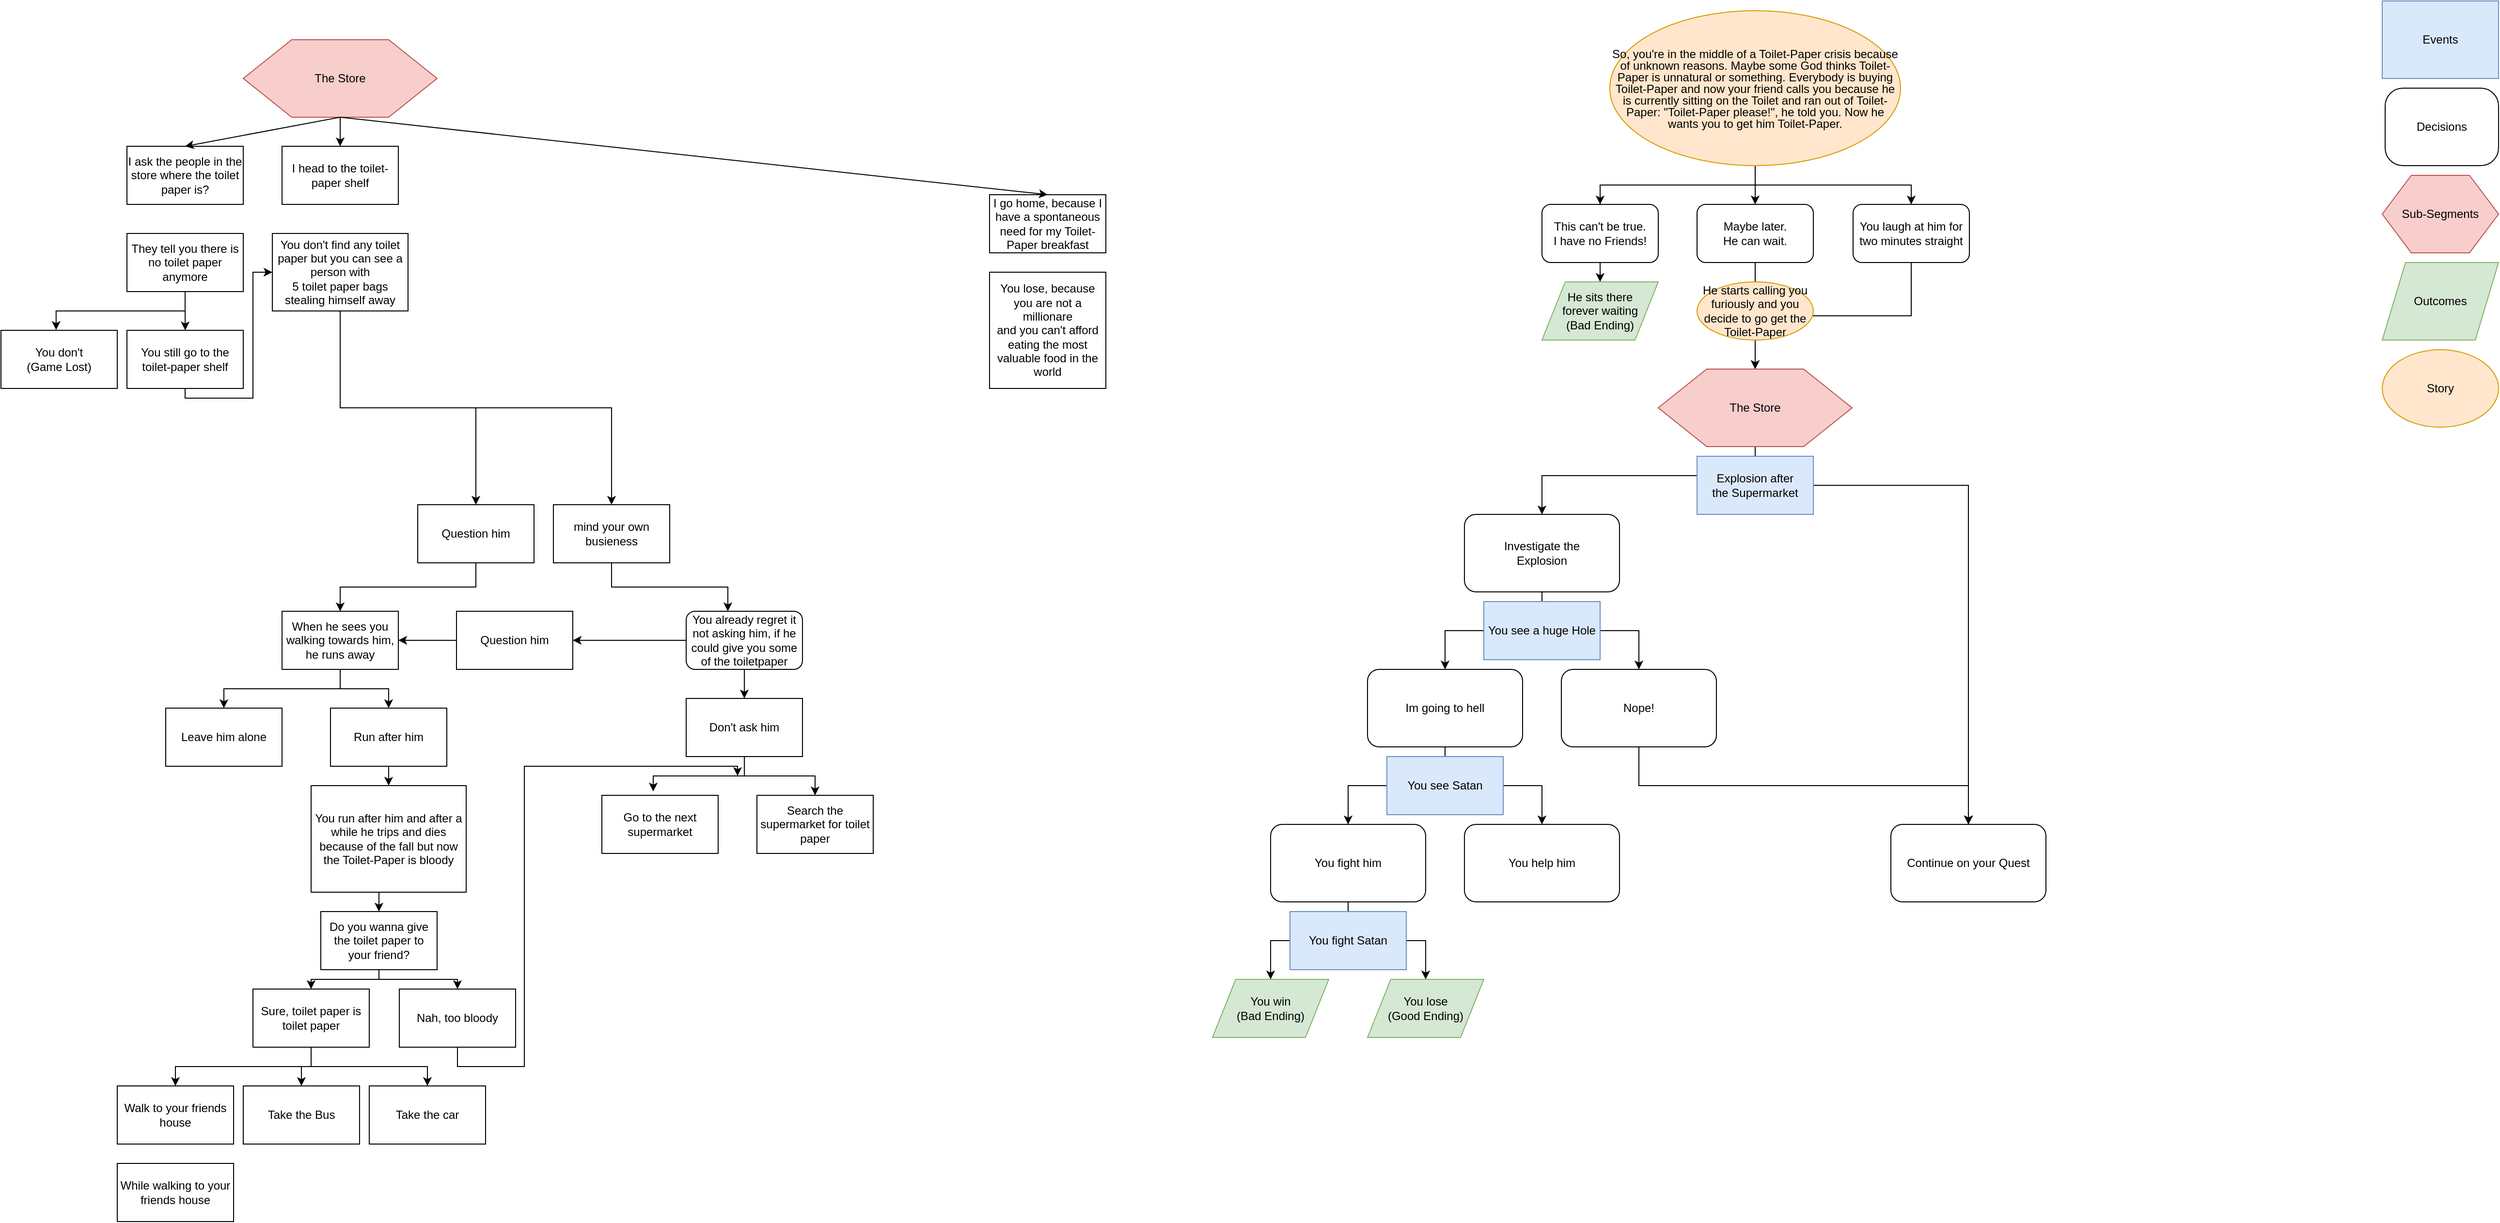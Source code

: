 <mxfile version="12.8.9" type="github">
  <diagram id="Qn3-nG2EIfxCC5e99ubx" name="Page-1">
    <mxGraphModel dx="2652" dy="380" grid="1" gridSize="10" guides="1" tooltips="1" connect="1" arrows="1" fold="1" page="0" pageScale="1" pageWidth="1169" pageHeight="827" background="none" math="0" shadow="0">
      <root>
        <mxCell id="0" />
        <mxCell id="1" parent="0" />
        <mxCell id="OO5MdOur09zsrJe4_zCE-7" style="edgeStyle=orthogonalEdgeStyle;rounded=0;orthogonalLoop=1;jettySize=auto;html=1;exitX=0.5;exitY=1;exitDx=0;exitDy=0;entryX=0.5;entryY=0;entryDx=0;entryDy=0;" parent="1" target="qTc8x9LIwxy68OP4qptk-5" edge="1">
          <mxGeometry relative="1" as="geometry">
            <Array as="points">
              <mxPoint x="60" y="500" />
              <mxPoint x="280" y="500" />
            </Array>
            <mxPoint x="60" y="460" as="sourcePoint" />
          </mxGeometry>
        </mxCell>
        <mxCell id="w2yHV6jO7LddsXgPNAkQ-8" style="edgeStyle=orthogonalEdgeStyle;rounded=0;orthogonalLoop=1;jettySize=auto;html=1;exitX=0.5;exitY=1;exitDx=0;exitDy=0;entryX=0.5;entryY=0;entryDx=0;entryDy=0;" parent="1" source="qTc8x9LIwxy68OP4qptk-10" target="qTc8x9LIwxy68OP4qptk-4" edge="1">
          <mxGeometry relative="1" as="geometry">
            <mxPoint x="60" y="450" as="sourcePoint" />
            <Array as="points">
              <mxPoint x="60" y="490" />
              <mxPoint x="-160" y="490" />
            </Array>
          </mxGeometry>
        </mxCell>
        <mxCell id="w2yHV6jO7LddsXgPNAkQ-9" style="edgeStyle=orthogonalEdgeStyle;rounded=0;orthogonalLoop=1;jettySize=auto;html=1;exitX=0.5;exitY=1;exitDx=0;exitDy=0;entryX=0.5;entryY=0;entryDx=0;entryDy=0;" parent="1" target="qTc8x9LIwxy68OP4qptk-5" edge="1">
          <mxGeometry relative="1" as="geometry">
            <Array as="points">
              <mxPoint x="60" y="500" />
              <mxPoint x="280" y="500" />
            </Array>
            <mxPoint x="60" y="460" as="sourcePoint" />
          </mxGeometry>
        </mxCell>
        <mxCell id="w2yHV6jO7LddsXgPNAkQ-10" style="edgeStyle=orthogonalEdgeStyle;rounded=0;orthogonalLoop=1;jettySize=auto;html=1;exitX=0.5;exitY=1;exitDx=0;exitDy=0;entryX=0.5;entryY=0;entryDx=0;entryDy=0;" parent="1" source="qTc8x9LIwxy68OP4qptk-4" target="w2yHV6jO7LddsXgPNAkQ-2" edge="1">
          <mxGeometry relative="1" as="geometry" />
        </mxCell>
        <mxCell id="w2yHV6jO7LddsXgPNAkQ-13" style="edgeStyle=orthogonalEdgeStyle;rounded=0;orthogonalLoop=1;jettySize=auto;html=1;exitX=0.5;exitY=1;exitDx=0;exitDy=0;entryX=0.5;entryY=0;entryDx=0;entryDy=0;" parent="1" source="qTc8x9LIwxy68OP4qptk-4" target="w2yHV6jO7LddsXgPNAkQ-11" edge="1">
          <mxGeometry relative="1" as="geometry" />
        </mxCell>
        <mxCell id="qTc8x9LIwxy68OP4qptk-4" value="Investigate the&lt;br&gt;Explosion" style="rounded=1;whiteSpace=wrap;html=1;" parent="1" vertex="1">
          <mxGeometry x="-240" y="530" width="160" height="80" as="geometry" />
        </mxCell>
        <mxCell id="qTc8x9LIwxy68OP4qptk-5" value="Continue on your Quest" style="rounded=1;whiteSpace=wrap;html=1;" parent="1" vertex="1">
          <mxGeometry x="200" y="850" width="160" height="80" as="geometry" />
        </mxCell>
        <mxCell id="w2yHV6jO7LddsXgPNAkQ-37" style="edgeStyle=orthogonalEdgeStyle;rounded=0;orthogonalLoop=1;jettySize=auto;html=1;exitX=0.5;exitY=1;exitDx=0;exitDy=0;entryX=0.5;entryY=0;entryDx=0;entryDy=0;" parent="1" source="w2yHV6jO7LddsXgPNAkQ-2" target="w2yHV6jO7LddsXgPNAkQ-36" edge="1">
          <mxGeometry relative="1" as="geometry" />
        </mxCell>
        <mxCell id="w2yHV6jO7LddsXgPNAkQ-38" style="edgeStyle=orthogonalEdgeStyle;rounded=0;orthogonalLoop=1;jettySize=auto;html=1;exitX=0.5;exitY=1;exitDx=0;exitDy=0;entryX=0.5;entryY=0;entryDx=0;entryDy=0;" parent="1" source="w2yHV6jO7LddsXgPNAkQ-2" target="w2yHV6jO7LddsXgPNAkQ-35" edge="1">
          <mxGeometry relative="1" as="geometry" />
        </mxCell>
        <mxCell id="w2yHV6jO7LddsXgPNAkQ-2" value="Im going to hell" style="rounded=1;whiteSpace=wrap;html=1;" parent="1" vertex="1">
          <mxGeometry x="-340" y="690" width="160" height="80" as="geometry" />
        </mxCell>
        <mxCell id="w2yHV6jO7LddsXgPNAkQ-3" value="You see a huge Hole" style="rounded=0;whiteSpace=wrap;html=1;fillColor=#dae8fc;strokeColor=#6c8ebf;" parent="1" vertex="1">
          <mxGeometry x="-220" y="620" width="120" height="60" as="geometry" />
        </mxCell>
        <mxCell id="ga1ZJdMdY6wzrTvUTJqG-1" style="edgeStyle=orthogonalEdgeStyle;rounded=0;orthogonalLoop=1;jettySize=auto;html=1;exitX=0.5;exitY=1;exitDx=0;exitDy=0;entryX=0.5;entryY=0;entryDx=0;entryDy=0;" parent="1" source="w2yHV6jO7LddsXgPNAkQ-11" target="qTc8x9LIwxy68OP4qptk-5" edge="1">
          <mxGeometry relative="1" as="geometry" />
        </mxCell>
        <mxCell id="w2yHV6jO7LddsXgPNAkQ-11" value="Nope!" style="rounded=1;whiteSpace=wrap;html=1;" parent="1" vertex="1">
          <mxGeometry x="-140" y="690" width="160" height="80" as="geometry" />
        </mxCell>
        <mxCell id="w2yHV6jO7LddsXgPNAkQ-18" value="Events" style="rounded=0;whiteSpace=wrap;html=1;fillColor=#dae8fc;strokeColor=#6c8ebf;" parent="1" vertex="1">
          <mxGeometry x="707" width="120" height="80" as="geometry" />
        </mxCell>
        <mxCell id="w2yHV6jO7LddsXgPNAkQ-19" value="Decisions" style="rounded=1;whiteSpace=wrap;html=1;arcSize=23;" parent="1" vertex="1">
          <mxGeometry x="710" y="90" width="117" height="80" as="geometry" />
        </mxCell>
        <mxCell id="w2yHV6jO7LddsXgPNAkQ-21" value="Outcomes" style="shape=parallelogram;perimeter=parallelogramPerimeter;whiteSpace=wrap;html=1;fillColor=#d5e8d4;strokeColor=#82b366;" parent="1" vertex="1">
          <mxGeometry x="707" y="270" width="120" height="80" as="geometry" />
        </mxCell>
        <mxCell id="w2yHV6jO7LddsXgPNAkQ-22" value="You win&lt;br&gt;(Bad Ending)" style="shape=parallelogram;perimeter=parallelogramPerimeter;whiteSpace=wrap;html=1;fillColor=#d5e8d4;strokeColor=#82b366;" parent="1" vertex="1">
          <mxGeometry x="-500" y="1010" width="120" height="60" as="geometry" />
        </mxCell>
        <mxCell id="w2yHV6jO7LddsXgPNAkQ-23" value="You lose&lt;br&gt;(Good Ending)" style="shape=parallelogram;perimeter=parallelogramPerimeter;whiteSpace=wrap;html=1;fillColor=#d5e8d4;strokeColor=#82b366;" parent="1" vertex="1">
          <mxGeometry x="-340" y="1010" width="120" height="60" as="geometry" />
        </mxCell>
        <mxCell id="w2yHV6jO7LddsXgPNAkQ-33" value="You see Satan" style="rounded=0;whiteSpace=wrap;html=1;fillColor=#dae8fc;strokeColor=#6c8ebf;" parent="1" vertex="1">
          <mxGeometry x="-320" y="780" width="120" height="60" as="geometry" />
        </mxCell>
        <mxCell id="w2yHV6jO7LddsXgPNAkQ-35" value="You help him" style="rounded=1;whiteSpace=wrap;html=1;" parent="1" vertex="1">
          <mxGeometry x="-240" y="850" width="160" height="80" as="geometry" />
        </mxCell>
        <mxCell id="w2yHV6jO7LddsXgPNAkQ-39" style="edgeStyle=orthogonalEdgeStyle;rounded=0;orthogonalLoop=1;jettySize=auto;html=1;exitX=0.5;exitY=1;exitDx=0;exitDy=0;entryX=0.5;entryY=0;entryDx=0;entryDy=0;" parent="1" source="w2yHV6jO7LddsXgPNAkQ-36" target="w2yHV6jO7LddsXgPNAkQ-22" edge="1">
          <mxGeometry relative="1" as="geometry" />
        </mxCell>
        <mxCell id="w2yHV6jO7LddsXgPNAkQ-40" style="edgeStyle=orthogonalEdgeStyle;rounded=0;orthogonalLoop=1;jettySize=auto;html=1;exitX=0.5;exitY=1;exitDx=0;exitDy=0;entryX=0.5;entryY=0;entryDx=0;entryDy=0;" parent="1" source="w2yHV6jO7LddsXgPNAkQ-36" target="w2yHV6jO7LddsXgPNAkQ-23" edge="1">
          <mxGeometry relative="1" as="geometry" />
        </mxCell>
        <mxCell id="w2yHV6jO7LddsXgPNAkQ-36" value="You fight him" style="rounded=1;whiteSpace=wrap;html=1;" parent="1" vertex="1">
          <mxGeometry x="-440" y="850" width="160" height="80" as="geometry" />
        </mxCell>
        <mxCell id="w2yHV6jO7LddsXgPNAkQ-17" value="You fight Satan" style="rounded=0;whiteSpace=wrap;html=1;fillColor=#dae8fc;strokeColor=#6c8ebf;" parent="1" vertex="1">
          <mxGeometry x="-420" y="940" width="120" height="60" as="geometry" />
        </mxCell>
        <mxCell id="hGm-7pk2wTPDIRRF_HYG-1" value="Story" style="ellipse;whiteSpace=wrap;html=1;fillColor=#ffe6cc;strokeColor=#d79b00;" parent="1" vertex="1">
          <mxGeometry x="707" y="360" width="120" height="80" as="geometry" />
        </mxCell>
        <mxCell id="hGm-7pk2wTPDIRRF_HYG-8" style="edgeStyle=orthogonalEdgeStyle;rounded=0;orthogonalLoop=1;jettySize=auto;html=1;exitX=0.5;exitY=1;exitDx=0;exitDy=0;entryX=0.5;entryY=0;entryDx=0;entryDy=0;" parent="1" source="hGm-7pk2wTPDIRRF_HYG-2" target="hGm-7pk2wTPDIRRF_HYG-4" edge="1">
          <mxGeometry relative="1" as="geometry" />
        </mxCell>
        <mxCell id="hGm-7pk2wTPDIRRF_HYG-9" style="edgeStyle=orthogonalEdgeStyle;rounded=0;orthogonalLoop=1;jettySize=auto;html=1;exitX=0.5;exitY=1;exitDx=0;exitDy=0;entryX=0.5;entryY=0;entryDx=0;entryDy=0;" parent="1" source="hGm-7pk2wTPDIRRF_HYG-2" target="hGm-7pk2wTPDIRRF_HYG-5" edge="1">
          <mxGeometry relative="1" as="geometry" />
        </mxCell>
        <mxCell id="hGm-7pk2wTPDIRRF_HYG-10" style="edgeStyle=orthogonalEdgeStyle;rounded=0;orthogonalLoop=1;jettySize=auto;html=1;exitX=0.5;exitY=1;exitDx=0;exitDy=0;entryX=0.5;entryY=0;entryDx=0;entryDy=0;" parent="1" source="hGm-7pk2wTPDIRRF_HYG-2" target="hGm-7pk2wTPDIRRF_HYG-6" edge="1">
          <mxGeometry relative="1" as="geometry" />
        </mxCell>
        <mxCell id="hGm-7pk2wTPDIRRF_HYG-2" value="&lt;p style=&quot;line-height: 100%&quot;&gt;So, you&#39;re in the middle of a Toilet-Paper crisis because of unknown reasons. Maybe some God thinks Toilet-Paper is unnatural or something. Everybody is buying Toilet-Paper and now your friend calls you because he is currently sitting on the Toilet and ran out of Toilet-Paper: &quot;Toilet-Paper please!&quot;, he told you. Now he wants you to get him Toilet-Paper.&lt;/p&gt;" style="ellipse;whiteSpace=wrap;html=1;fillColor=#ffe6cc;strokeColor=#d79b00;align=center;" parent="1" vertex="1">
          <mxGeometry x="-90" y="10" width="300" height="160" as="geometry" />
        </mxCell>
        <mxCell id="hGm-7pk2wTPDIRRF_HYG-13" style="edgeStyle=orthogonalEdgeStyle;rounded=0;orthogonalLoop=1;jettySize=auto;html=1;exitX=0.5;exitY=1;exitDx=0;exitDy=0;entryX=0.5;entryY=0;entryDx=0;entryDy=0;" parent="1" source="hGm-7pk2wTPDIRRF_HYG-4" target="hGm-7pk2wTPDIRRF_HYG-12" edge="1">
          <mxGeometry relative="1" as="geometry" />
        </mxCell>
        <mxCell id="hGm-7pk2wTPDIRRF_HYG-4" value="This can&#39;t be true.&lt;br&gt;I have no Friends!" style="rounded=1;whiteSpace=wrap;html=1;" parent="1" vertex="1">
          <mxGeometry x="-160" y="210" width="120" height="60" as="geometry" />
        </mxCell>
        <mxCell id="HRX807A8xVsZpX2Y_Qhh-1" style="edgeStyle=orthogonalEdgeStyle;rounded=0;orthogonalLoop=1;jettySize=auto;html=1;exitX=0.5;exitY=1;exitDx=0;exitDy=0;entryX=0.5;entryY=0;entryDx=0;entryDy=0;" edge="1" parent="1" source="hGm-7pk2wTPDIRRF_HYG-5" target="OO5MdOur09zsrJe4_zCE-3">
          <mxGeometry relative="1" as="geometry" />
        </mxCell>
        <mxCell id="hGm-7pk2wTPDIRRF_HYG-5" value="Maybe later.&lt;br&gt;He can wait." style="rounded=1;whiteSpace=wrap;html=1;" parent="1" vertex="1">
          <mxGeometry y="210" width="120" height="60" as="geometry" />
        </mxCell>
        <mxCell id="HRX807A8xVsZpX2Y_Qhh-2" style="edgeStyle=orthogonalEdgeStyle;rounded=0;orthogonalLoop=1;jettySize=auto;html=1;exitX=0.5;exitY=1;exitDx=0;exitDy=0;entryX=0.5;entryY=0;entryDx=0;entryDy=0;" edge="1" parent="1" source="hGm-7pk2wTPDIRRF_HYG-6" target="OO5MdOur09zsrJe4_zCE-3">
          <mxGeometry relative="1" as="geometry" />
        </mxCell>
        <mxCell id="hGm-7pk2wTPDIRRF_HYG-6" value="You laugh at him for two minutes straight" style="rounded=1;whiteSpace=wrap;html=1;" parent="1" vertex="1">
          <mxGeometry x="161" y="210" width="120" height="60" as="geometry" />
        </mxCell>
        <mxCell id="hGm-7pk2wTPDIRRF_HYG-12" value="He sits there &lt;br&gt;forever waiting&lt;br&gt;(Bad Ending)" style="shape=parallelogram;perimeter=parallelogramPerimeter;whiteSpace=wrap;html=1;fillColor=#d5e8d4;strokeColor=#82b366;" parent="1" vertex="1">
          <mxGeometry x="-160" y="290" width="120" height="60" as="geometry" />
        </mxCell>
        <mxCell id="hGm-7pk2wTPDIRRF_HYG-14" value="He starts calling you furiously and you decide to go get the Toilet-Paper" style="ellipse;whiteSpace=wrap;html=1;fillColor=#ffe6cc;strokeColor=#d79b00;" parent="1" vertex="1">
          <mxGeometry y="290" width="120" height="60" as="geometry" />
        </mxCell>
        <mxCell id="OO5MdOur09zsrJe4_zCE-1" value="Sub-Segments" style="shape=hexagon;perimeter=hexagonPerimeter2;whiteSpace=wrap;html=1;fillColor=#f8cecc;strokeColor=#b85450;" parent="1" vertex="1">
          <mxGeometry x="707" y="180" width="120" height="80" as="geometry" />
        </mxCell>
        <mxCell id="OO5MdOur09zsrJe4_zCE-3" value="The Store" style="shape=hexagon;perimeter=hexagonPerimeter2;whiteSpace=wrap;html=1;fillColor=#f8cecc;strokeColor=#b85450;" parent="1" vertex="1">
          <mxGeometry x="-40" y="380" width="200" height="80" as="geometry" />
        </mxCell>
        <mxCell id="qTc8x9LIwxy68OP4qptk-10" value="Explosion after&lt;br&gt;the Supermarket" style="rounded=0;whiteSpace=wrap;html=1;fillColor=#dae8fc;strokeColor=#6c8ebf;" parent="1" vertex="1">
          <mxGeometry y="470" width="120" height="60" as="geometry" />
        </mxCell>
        <mxCell id="4MemGEek6DB2b53ONelM-1" value="The Store" style="shape=hexagon;perimeter=hexagonPerimeter2;whiteSpace=wrap;html=1;fillColor=#f8cecc;strokeColor=#b85450;" parent="1" vertex="1">
          <mxGeometry x="-1500" y="40" width="200" height="80" as="geometry" />
        </mxCell>
        <mxCell id="4MemGEek6DB2b53ONelM-2" value="I ask the people in the store where the toilet paper is?" style="rounded=0;whiteSpace=wrap;html=1;" parent="1" vertex="1">
          <mxGeometry x="-1620" y="150" width="120" height="60" as="geometry" />
        </mxCell>
        <mxCell id="4MemGEek6DB2b53ONelM-3" value="" style="endArrow=classic;html=1;entryX=0.5;entryY=0;entryDx=0;entryDy=0;exitX=0.5;exitY=1;exitDx=0;exitDy=0;" parent="1" source="4MemGEek6DB2b53ONelM-1" target="4MemGEek6DB2b53ONelM-2" edge="1">
          <mxGeometry width="50" height="50" relative="1" as="geometry">
            <mxPoint x="-1460" y="170" as="sourcePoint" />
            <mxPoint x="-1410" y="120" as="targetPoint" />
          </mxGeometry>
        </mxCell>
        <mxCell id="4MemGEek6DB2b53ONelM-4" value="I head to the toilet-paper shelf" style="rounded=0;whiteSpace=wrap;html=1;" parent="1" vertex="1">
          <mxGeometry x="-1460" y="150" width="120" height="60" as="geometry" />
        </mxCell>
        <mxCell id="4MemGEek6DB2b53ONelM-5" value="I go home, because I have a spontaneous need for my Toilet-Paper breakfast" style="rounded=0;whiteSpace=wrap;html=1;" parent="1" vertex="1">
          <mxGeometry x="-730" y="200" width="120" height="60" as="geometry" />
        </mxCell>
        <mxCell id="4MemGEek6DB2b53ONelM-6" value="" style="endArrow=classic;html=1;entryX=0.5;entryY=0;entryDx=0;entryDy=0;exitX=0.5;exitY=1;exitDx=0;exitDy=0;" parent="1" source="4MemGEek6DB2b53ONelM-1" target="4MemGEek6DB2b53ONelM-4" edge="1">
          <mxGeometry width="50" height="50" relative="1" as="geometry">
            <mxPoint x="-1390" y="130" as="sourcePoint" />
            <mxPoint x="-1490" y="170" as="targetPoint" />
          </mxGeometry>
        </mxCell>
        <mxCell id="WwWyATiSNRp0P1ia7kzS-19" style="edgeStyle=orthogonalEdgeStyle;rounded=0;orthogonalLoop=1;jettySize=auto;html=1;exitX=0.5;exitY=1;exitDx=0;exitDy=0;" parent="1" source="4MemGEek6DB2b53ONelM-8" edge="1">
          <mxGeometry relative="1" as="geometry">
            <mxPoint x="-1559.882" y="340" as="targetPoint" />
          </mxGeometry>
        </mxCell>
        <mxCell id="WwWyATiSNRp0P1ia7kzS-24" style="edgeStyle=orthogonalEdgeStyle;rounded=0;orthogonalLoop=1;jettySize=auto;html=1;exitX=0.5;exitY=1;exitDx=0;exitDy=0;entryX=0.474;entryY=-0.007;entryDx=0;entryDy=0;entryPerimeter=0;" parent="1" source="4MemGEek6DB2b53ONelM-8" target="WwWyATiSNRp0P1ia7kzS-23" edge="1">
          <mxGeometry relative="1" as="geometry" />
        </mxCell>
        <mxCell id="4MemGEek6DB2b53ONelM-8" value="They tell you there is no toilet paper anymore" style="rounded=0;whiteSpace=wrap;html=1;" parent="1" vertex="1">
          <mxGeometry x="-1620" y="240" width="120" height="60" as="geometry" />
        </mxCell>
        <mxCell id="WwWyATiSNRp0P1ia7kzS-6" style="edgeStyle=orthogonalEdgeStyle;rounded=0;orthogonalLoop=1;jettySize=auto;html=1;entryX=0.5;entryY=0;entryDx=0;entryDy=0;exitX=0.5;exitY=1;exitDx=0;exitDy=0;" parent="1" source="4MemGEek6DB2b53ONelM-9" target="WwWyATiSNRp0P1ia7kzS-4" edge="1">
          <mxGeometry relative="1" as="geometry">
            <mxPoint x="-1420" y="330" as="sourcePoint" />
          </mxGeometry>
        </mxCell>
        <mxCell id="WwWyATiSNRp0P1ia7kzS-7" style="edgeStyle=orthogonalEdgeStyle;rounded=0;orthogonalLoop=1;jettySize=auto;html=1;exitX=0.5;exitY=1;exitDx=0;exitDy=0;entryX=0.5;entryY=0;entryDx=0;entryDy=0;" parent="1" source="4MemGEek6DB2b53ONelM-9" target="WwWyATiSNRp0P1ia7kzS-5" edge="1">
          <mxGeometry relative="1" as="geometry" />
        </mxCell>
        <mxCell id="4MemGEek6DB2b53ONelM-9" value="&lt;div&gt;You don&#39;t find any toilet paper but you can see a person with &lt;br&gt;&lt;/div&gt;&lt;div&gt;5 toilet paper bags stealing himself away&lt;/div&gt;" style="rounded=0;whiteSpace=wrap;html=1;" parent="1" vertex="1">
          <mxGeometry x="-1470" y="240" width="140" height="80" as="geometry" />
        </mxCell>
        <mxCell id="WwWyATiSNRp0P1ia7kzS-1" value="&lt;div&gt;You lose, because you are not a millionare&lt;/div&gt;&lt;div&gt;and you can&#39;t afford eating the most valuable food in the world&lt;br&gt;&lt;/div&gt;" style="rounded=0;whiteSpace=wrap;html=1;" parent="1" vertex="1">
          <mxGeometry x="-730" y="280" width="120" height="120" as="geometry" />
        </mxCell>
        <mxCell id="WwWyATiSNRp0P1ia7kzS-16" style="edgeStyle=orthogonalEdgeStyle;rounded=0;orthogonalLoop=1;jettySize=auto;html=1;exitX=0.5;exitY=1;exitDx=0;exitDy=0;" parent="1" source="WwWyATiSNRp0P1ia7kzS-4" target="WwWyATiSNRp0P1ia7kzS-8" edge="1">
          <mxGeometry relative="1" as="geometry" />
        </mxCell>
        <mxCell id="WwWyATiSNRp0P1ia7kzS-4" value="Question him" style="rounded=0;whiteSpace=wrap;html=1;" parent="1" vertex="1">
          <mxGeometry x="-1320" y="520" width="120" height="60" as="geometry" />
        </mxCell>
        <mxCell id="WwWyATiSNRp0P1ia7kzS-12" style="edgeStyle=orthogonalEdgeStyle;rounded=0;orthogonalLoop=1;jettySize=auto;html=1;exitX=0.5;exitY=1;exitDx=0;exitDy=0;entryX=0.358;entryY=0;entryDx=0;entryDy=0;entryPerimeter=0;" parent="1" source="WwWyATiSNRp0P1ia7kzS-5" target="WwWyATiSNRp0P1ia7kzS-9" edge="1">
          <mxGeometry relative="1" as="geometry" />
        </mxCell>
        <mxCell id="WwWyATiSNRp0P1ia7kzS-5" value="mind your own busieness" style="rounded=0;whiteSpace=wrap;html=1;" parent="1" vertex="1">
          <mxGeometry x="-1180" y="520" width="120" height="60" as="geometry" />
        </mxCell>
        <mxCell id="WwWyATiSNRp0P1ia7kzS-32" style="edgeStyle=orthogonalEdgeStyle;rounded=0;orthogonalLoop=1;jettySize=auto;html=1;exitX=0.5;exitY=1;exitDx=0;exitDy=0;entryX=0.5;entryY=0;entryDx=0;entryDy=0;" parent="1" source="WwWyATiSNRp0P1ia7kzS-8" target="WwWyATiSNRp0P1ia7kzS-31" edge="1">
          <mxGeometry relative="1" as="geometry" />
        </mxCell>
        <mxCell id="WwWyATiSNRp0P1ia7kzS-33" style="edgeStyle=orthogonalEdgeStyle;rounded=0;orthogonalLoop=1;jettySize=auto;html=1;exitX=0.5;exitY=1;exitDx=0;exitDy=0;entryX=0.5;entryY=0;entryDx=0;entryDy=0;" parent="1" source="WwWyATiSNRp0P1ia7kzS-8" target="WwWyATiSNRp0P1ia7kzS-30" edge="1">
          <mxGeometry relative="1" as="geometry" />
        </mxCell>
        <mxCell id="WwWyATiSNRp0P1ia7kzS-8" value="When he sees you walking towards him, he runs away" style="rounded=0;whiteSpace=wrap;html=1;" parent="1" vertex="1">
          <mxGeometry x="-1460" y="630" width="120" height="60" as="geometry" />
        </mxCell>
        <mxCell id="WwWyATiSNRp0P1ia7kzS-13" style="edgeStyle=orthogonalEdgeStyle;rounded=0;orthogonalLoop=1;jettySize=auto;html=1;exitX=0;exitY=0.5;exitDx=0;exitDy=0;entryX=1;entryY=0.5;entryDx=0;entryDy=0;" parent="1" source="WwWyATiSNRp0P1ia7kzS-9" target="WwWyATiSNRp0P1ia7kzS-10" edge="1">
          <mxGeometry relative="1" as="geometry" />
        </mxCell>
        <mxCell id="WwWyATiSNRp0P1ia7kzS-25" style="edgeStyle=orthogonalEdgeStyle;rounded=0;orthogonalLoop=1;jettySize=auto;html=1;exitX=0.5;exitY=1;exitDx=0;exitDy=0;entryX=0.5;entryY=0;entryDx=0;entryDy=0;" parent="1" source="WwWyATiSNRp0P1ia7kzS-9" target="WwWyATiSNRp0P1ia7kzS-17" edge="1">
          <mxGeometry relative="1" as="geometry" />
        </mxCell>
        <mxCell id="WwWyATiSNRp0P1ia7kzS-9" value="&lt;div&gt;You already regret it not asking him, if he could give you some of the toiletpaper&lt;/div&gt;" style="rounded=1;whiteSpace=wrap;html=1;" parent="1" vertex="1">
          <mxGeometry x="-1043" y="630" width="120" height="60" as="geometry" />
        </mxCell>
        <mxCell id="WwWyATiSNRp0P1ia7kzS-14" style="edgeStyle=orthogonalEdgeStyle;rounded=0;orthogonalLoop=1;jettySize=auto;html=1;exitX=0;exitY=0.5;exitDx=0;exitDy=0;entryX=1;entryY=0.5;entryDx=0;entryDy=0;" parent="1" source="WwWyATiSNRp0P1ia7kzS-10" target="WwWyATiSNRp0P1ia7kzS-8" edge="1">
          <mxGeometry relative="1" as="geometry" />
        </mxCell>
        <mxCell id="WwWyATiSNRp0P1ia7kzS-10" value="Question him" style="rounded=0;whiteSpace=wrap;html=1;" parent="1" vertex="1">
          <mxGeometry x="-1280" y="630" width="120" height="60" as="geometry" />
        </mxCell>
        <mxCell id="WwWyATiSNRp0P1ia7kzS-28" style="edgeStyle=orthogonalEdgeStyle;rounded=0;orthogonalLoop=1;jettySize=auto;html=1;exitX=0.5;exitY=1;exitDx=0;exitDy=0;entryX=0.5;entryY=0;entryDx=0;entryDy=0;" parent="1" source="WwWyATiSNRp0P1ia7kzS-17" target="WwWyATiSNRp0P1ia7kzS-27" edge="1">
          <mxGeometry relative="1" as="geometry" />
        </mxCell>
        <mxCell id="WwWyATiSNRp0P1ia7kzS-29" style="edgeStyle=orthogonalEdgeStyle;rounded=0;orthogonalLoop=1;jettySize=auto;html=1;exitX=0.5;exitY=1;exitDx=0;exitDy=0;entryX=0.442;entryY=-0.067;entryDx=0;entryDy=0;entryPerimeter=0;" parent="1" source="WwWyATiSNRp0P1ia7kzS-17" target="WwWyATiSNRp0P1ia7kzS-26" edge="1">
          <mxGeometry relative="1" as="geometry" />
        </mxCell>
        <mxCell id="WwWyATiSNRp0P1ia7kzS-17" value="Don&#39;t ask him" style="rounded=0;whiteSpace=wrap;html=1;" parent="1" vertex="1">
          <mxGeometry x="-1043" y="720" width="120" height="60" as="geometry" />
        </mxCell>
        <mxCell id="a41Way_7bR66IMwO-TU8-1" style="edgeStyle=orthogonalEdgeStyle;rounded=0;orthogonalLoop=1;jettySize=auto;html=1;exitX=0.5;exitY=1;exitDx=0;exitDy=0;entryX=0;entryY=0.5;entryDx=0;entryDy=0;" parent="1" source="WwWyATiSNRp0P1ia7kzS-20" target="4MemGEek6DB2b53ONelM-9" edge="1">
          <mxGeometry relative="1" as="geometry">
            <Array as="points">
              <mxPoint x="-1560" y="410" />
              <mxPoint x="-1490" y="410" />
              <mxPoint x="-1490" y="280" />
            </Array>
          </mxGeometry>
        </mxCell>
        <mxCell id="WwWyATiSNRp0P1ia7kzS-20" value="You still go to the toilet-paper shelf" style="rounded=0;whiteSpace=wrap;html=1;" parent="1" vertex="1">
          <mxGeometry x="-1620" y="340" width="120" height="60" as="geometry" />
        </mxCell>
        <mxCell id="WwWyATiSNRp0P1ia7kzS-23" value="&lt;div&gt;You don&#39;t&lt;/div&gt;&lt;div&gt;(Game Lost) &lt;br&gt;&lt;/div&gt;" style="rounded=0;whiteSpace=wrap;html=1;" parent="1" vertex="1">
          <mxGeometry x="-1750" y="340" width="120" height="60" as="geometry" />
        </mxCell>
        <mxCell id="WwWyATiSNRp0P1ia7kzS-26" value="Go to the next supermarket" style="rounded=0;whiteSpace=wrap;html=1;" parent="1" vertex="1">
          <mxGeometry x="-1130" y="820" width="120" height="60" as="geometry" />
        </mxCell>
        <mxCell id="WwWyATiSNRp0P1ia7kzS-27" value="Search the supermarket for toilet paper" style="rounded=0;whiteSpace=wrap;html=1;" parent="1" vertex="1">
          <mxGeometry x="-970" y="820" width="120" height="60" as="geometry" />
        </mxCell>
        <mxCell id="WwWyATiSNRp0P1ia7kzS-30" value="&lt;div&gt;Leave him alone&lt;/div&gt;" style="rounded=0;whiteSpace=wrap;html=1;" parent="1" vertex="1">
          <mxGeometry x="-1580" y="730" width="120" height="60" as="geometry" />
        </mxCell>
        <mxCell id="M6KW342iFe4JDzRaZPrO-2" style="edgeStyle=orthogonalEdgeStyle;rounded=0;orthogonalLoop=1;jettySize=auto;html=1;exitX=0.5;exitY=1;exitDx=0;exitDy=0;entryX=0.5;entryY=0;entryDx=0;entryDy=0;" edge="1" parent="1" source="WwWyATiSNRp0P1ia7kzS-31" target="M6KW342iFe4JDzRaZPrO-1">
          <mxGeometry relative="1" as="geometry" />
        </mxCell>
        <mxCell id="WwWyATiSNRp0P1ia7kzS-31" value="Run after him" style="rounded=0;whiteSpace=wrap;html=1;" parent="1" vertex="1">
          <mxGeometry x="-1410" y="730" width="120" height="60" as="geometry" />
        </mxCell>
        <mxCell id="4MemGEek6DB2b53ONelM-7" value="" style="endArrow=classic;html=1;entryX=0.5;entryY=0;entryDx=0;entryDy=0;exitX=0.5;exitY=1;exitDx=0;exitDy=0;" parent="1" source="4MemGEek6DB2b53ONelM-1" target="4MemGEek6DB2b53ONelM-5" edge="1">
          <mxGeometry width="50" height="50" relative="1" as="geometry">
            <mxPoint x="-1390" y="130" as="sourcePoint" />
            <mxPoint x="-1360" y="170" as="targetPoint" />
          </mxGeometry>
        </mxCell>
        <mxCell id="M6KW342iFe4JDzRaZPrO-4" style="edgeStyle=orthogonalEdgeStyle;rounded=0;orthogonalLoop=1;jettySize=auto;html=1;exitX=0.5;exitY=1;exitDx=0;exitDy=0;entryX=0.5;entryY=0;entryDx=0;entryDy=0;" edge="1" parent="1" source="M6KW342iFe4JDzRaZPrO-1" target="M6KW342iFe4JDzRaZPrO-3">
          <mxGeometry relative="1" as="geometry" />
        </mxCell>
        <mxCell id="M6KW342iFe4JDzRaZPrO-1" value="You run after him and after a while he trips and dies because of the fall but now the Toilet-Paper is bloody" style="rounded=0;whiteSpace=wrap;html=1;" vertex="1" parent="1">
          <mxGeometry x="-1430" y="810" width="160" height="110" as="geometry" />
        </mxCell>
        <mxCell id="M6KW342iFe4JDzRaZPrO-7" style="edgeStyle=orthogonalEdgeStyle;rounded=0;orthogonalLoop=1;jettySize=auto;html=1;exitX=0.5;exitY=1;exitDx=0;exitDy=0;entryX=0.5;entryY=0;entryDx=0;entryDy=0;" edge="1" parent="1" source="M6KW342iFe4JDzRaZPrO-3" target="M6KW342iFe4JDzRaZPrO-5">
          <mxGeometry relative="1" as="geometry">
            <Array as="points">
              <mxPoint x="-1360" y="1010" />
              <mxPoint x="-1430" y="1010" />
            </Array>
          </mxGeometry>
        </mxCell>
        <mxCell id="M6KW342iFe4JDzRaZPrO-8" style="edgeStyle=orthogonalEdgeStyle;rounded=0;orthogonalLoop=1;jettySize=auto;html=1;exitX=0.5;exitY=1;exitDx=0;exitDy=0;entryX=0.5;entryY=0;entryDx=0;entryDy=0;" edge="1" parent="1" source="M6KW342iFe4JDzRaZPrO-3" target="M6KW342iFe4JDzRaZPrO-6">
          <mxGeometry relative="1" as="geometry">
            <Array as="points">
              <mxPoint x="-1360" y="1010" />
              <mxPoint x="-1279" y="1010" />
            </Array>
          </mxGeometry>
        </mxCell>
        <mxCell id="M6KW342iFe4JDzRaZPrO-3" value="Do you wanna give the toilet paper to your friend?" style="rounded=0;whiteSpace=wrap;html=1;" vertex="1" parent="1">
          <mxGeometry x="-1420" y="940" width="120" height="60" as="geometry" />
        </mxCell>
        <mxCell id="M6KW342iFe4JDzRaZPrO-13" style="edgeStyle=orthogonalEdgeStyle;rounded=0;orthogonalLoop=1;jettySize=auto;html=1;exitX=0.5;exitY=1;exitDx=0;exitDy=0;" edge="1" parent="1" source="M6KW342iFe4JDzRaZPrO-5" target="M6KW342iFe4JDzRaZPrO-12">
          <mxGeometry relative="1" as="geometry" />
        </mxCell>
        <mxCell id="M6KW342iFe4JDzRaZPrO-14" style="edgeStyle=orthogonalEdgeStyle;rounded=0;orthogonalLoop=1;jettySize=auto;html=1;exitX=0.5;exitY=1;exitDx=0;exitDy=0;entryX=0.5;entryY=0;entryDx=0;entryDy=0;" edge="1" parent="1" source="M6KW342iFe4JDzRaZPrO-5" target="M6KW342iFe4JDzRaZPrO-11">
          <mxGeometry relative="1" as="geometry" />
        </mxCell>
        <mxCell id="M6KW342iFe4JDzRaZPrO-15" style="edgeStyle=orthogonalEdgeStyle;rounded=0;orthogonalLoop=1;jettySize=auto;html=1;exitX=0.5;exitY=1;exitDx=0;exitDy=0;entryX=0.5;entryY=0;entryDx=0;entryDy=0;" edge="1" parent="1" source="M6KW342iFe4JDzRaZPrO-5" target="M6KW342iFe4JDzRaZPrO-10">
          <mxGeometry relative="1" as="geometry" />
        </mxCell>
        <mxCell id="M6KW342iFe4JDzRaZPrO-5" value="Sure, toilet paper is toilet paper " style="rounded=0;whiteSpace=wrap;html=1;" vertex="1" parent="1">
          <mxGeometry x="-1490" y="1020" width="120" height="60" as="geometry" />
        </mxCell>
        <mxCell id="M6KW342iFe4JDzRaZPrO-9" style="edgeStyle=orthogonalEdgeStyle;rounded=0;orthogonalLoop=1;jettySize=auto;html=1;exitX=0.5;exitY=1;exitDx=0;exitDy=0;" edge="1" parent="1" source="M6KW342iFe4JDzRaZPrO-6">
          <mxGeometry relative="1" as="geometry">
            <mxPoint x="-990" y="800" as="targetPoint" />
            <Array as="points">
              <mxPoint x="-1279" y="1100" />
              <mxPoint x="-1210" y="1100" />
              <mxPoint x="-1210" y="790" />
              <mxPoint x="-990" y="790" />
            </Array>
          </mxGeometry>
        </mxCell>
        <mxCell id="M6KW342iFe4JDzRaZPrO-6" value="Nah, too bloody" style="rounded=0;whiteSpace=wrap;html=1;" vertex="1" parent="1">
          <mxGeometry x="-1339" y="1020" width="120" height="60" as="geometry" />
        </mxCell>
        <mxCell id="M6KW342iFe4JDzRaZPrO-10" value="&lt;div&gt;Walk to your friends house&lt;/div&gt;" style="rounded=0;whiteSpace=wrap;html=1;" vertex="1" parent="1">
          <mxGeometry x="-1630" y="1120" width="120" height="60" as="geometry" />
        </mxCell>
        <mxCell id="M6KW342iFe4JDzRaZPrO-11" value="Take the Bus" style="rounded=0;whiteSpace=wrap;html=1;" vertex="1" parent="1">
          <mxGeometry x="-1500" y="1120" width="120" height="60" as="geometry" />
        </mxCell>
        <mxCell id="M6KW342iFe4JDzRaZPrO-12" value="Take the car" style="rounded=0;whiteSpace=wrap;html=1;" vertex="1" parent="1">
          <mxGeometry x="-1370" y="1120" width="120" height="60" as="geometry" />
        </mxCell>
        <mxCell id="M6KW342iFe4JDzRaZPrO-17" value="While walking to your friends house" style="rounded=0;whiteSpace=wrap;html=1;" vertex="1" parent="1">
          <mxGeometry x="-1630" y="1200" width="120" height="60" as="geometry" />
        </mxCell>
      </root>
    </mxGraphModel>
  </diagram>
</mxfile>
